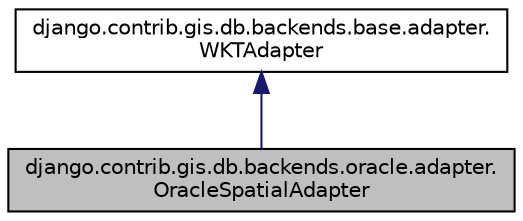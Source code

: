 digraph "django.contrib.gis.db.backends.oracle.adapter.OracleSpatialAdapter"
{
 // LATEX_PDF_SIZE
  edge [fontname="Helvetica",fontsize="10",labelfontname="Helvetica",labelfontsize="10"];
  node [fontname="Helvetica",fontsize="10",shape=record];
  Node1 [label="django.contrib.gis.db.backends.oracle.adapter.\lOracleSpatialAdapter",height=0.2,width=0.4,color="black", fillcolor="grey75", style="filled", fontcolor="black",tooltip=" "];
  Node2 -> Node1 [dir="back",color="midnightblue",fontsize="10",style="solid",fontname="Helvetica"];
  Node2 [label="django.contrib.gis.db.backends.base.adapter.\lWKTAdapter",height=0.2,width=0.4,color="black", fillcolor="white", style="filled",URL="$d8/df6/classdjango_1_1contrib_1_1gis_1_1db_1_1backends_1_1base_1_1adapter_1_1_w_k_t_adapter.html",tooltip=" "];
}
